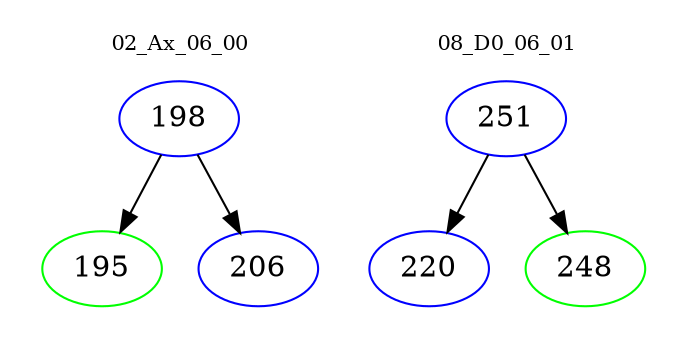 digraph{
subgraph cluster_0 {
color = white
label = "02_Ax_06_00";
fontsize=10;
T0_198 [label="198", color="blue"]
T0_198 -> T0_195 [color="black"]
T0_195 [label="195", color="green"]
T0_198 -> T0_206 [color="black"]
T0_206 [label="206", color="blue"]
}
subgraph cluster_1 {
color = white
label = "08_D0_06_01";
fontsize=10;
T1_251 [label="251", color="blue"]
T1_251 -> T1_220 [color="black"]
T1_220 [label="220", color="blue"]
T1_251 -> T1_248 [color="black"]
T1_248 [label="248", color="green"]
}
}
